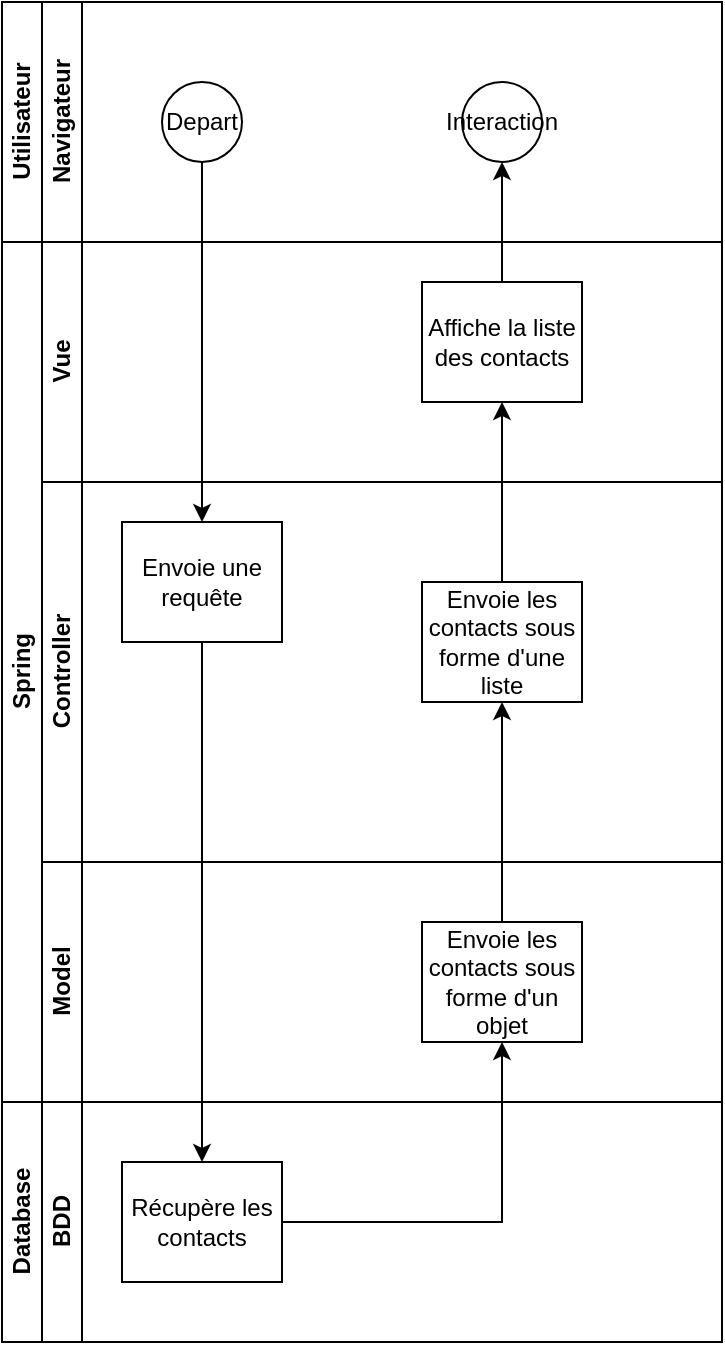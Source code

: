 <mxfile version="24.3.1" type="device">
  <diagram id="prtHgNgQTEPvFCAcTncT" name="Fonctionnement">
    <mxGraphModel dx="1674" dy="792" grid="1" gridSize="10" guides="1" tooltips="1" connect="1" arrows="1" fold="1" page="1" pageScale="1" pageWidth="827" pageHeight="1169" math="0" shadow="0">
      <root>
        <mxCell id="0" />
        <mxCell id="1" parent="0" />
        <mxCell id="dNxyNK7c78bLwvsdeMH5-19" value="Spring" style="swimlane;html=1;childLayout=stackLayout;resizeParent=1;resizeParentMax=0;horizontal=0;startSize=20;horizontalStack=0;" parent="1" vertex="1">
          <mxGeometry x="40" y="160" width="360" height="430" as="geometry" />
        </mxCell>
        <mxCell id="dNxyNK7c78bLwvsdeMH5-20" value="Vue" style="swimlane;html=1;startSize=20;horizontal=0;" parent="dNxyNK7c78bLwvsdeMH5-19" vertex="1">
          <mxGeometry x="20" width="340" height="120" as="geometry" />
        </mxCell>
        <mxCell id="Mf31v1rew2BpZwN2vk88-5" value="Affiche la liste des contacts" style="rounded=0;whiteSpace=wrap;html=1;fontFamily=Helvetica;fontSize=12;fontColor=#000000;align=center;" vertex="1" parent="dNxyNK7c78bLwvsdeMH5-20">
          <mxGeometry x="190" y="20" width="80" height="60" as="geometry" />
        </mxCell>
        <mxCell id="dNxyNK7c78bLwvsdeMH5-21" value="Controller" style="swimlane;html=1;startSize=20;horizontal=0;" parent="dNxyNK7c78bLwvsdeMH5-19" vertex="1">
          <mxGeometry x="20" y="120" width="340" height="190" as="geometry" />
        </mxCell>
        <mxCell id="dNxyNK7c78bLwvsdeMH5-24" value="Envoie une requête" style="rounded=0;whiteSpace=wrap;html=1;fontFamily=Helvetica;fontSize=12;fontColor=#000000;align=center;" parent="dNxyNK7c78bLwvsdeMH5-21" vertex="1">
          <mxGeometry x="40" y="20" width="80" height="60" as="geometry" />
        </mxCell>
        <mxCell id="Mf31v1rew2BpZwN2vk88-3" value="Envoie les contacts sous forme d&#39;une liste" style="rounded=0;whiteSpace=wrap;html=1;fontFamily=Helvetica;fontSize=12;fontColor=#000000;align=center;" vertex="1" parent="dNxyNK7c78bLwvsdeMH5-21">
          <mxGeometry x="190" y="50" width="80" height="60" as="geometry" />
        </mxCell>
        <mxCell id="dNxyNK7c78bLwvsdeMH5-22" value="Model" style="swimlane;html=1;startSize=20;horizontal=0;" parent="dNxyNK7c78bLwvsdeMH5-19" vertex="1">
          <mxGeometry x="20" y="310" width="340" height="120" as="geometry" />
        </mxCell>
        <mxCell id="Mf31v1rew2BpZwN2vk88-1" value="Envoie les contacts sous forme d&#39;un objet" style="rounded=0;whiteSpace=wrap;html=1;fontFamily=Helvetica;fontSize=12;fontColor=#000000;align=center;" vertex="1" parent="dNxyNK7c78bLwvsdeMH5-22">
          <mxGeometry x="190" y="30" width="80" height="60" as="geometry" />
        </mxCell>
        <mxCell id="Mf31v1rew2BpZwN2vk88-4" style="edgeStyle=orthogonalEdgeStyle;rounded=0;orthogonalLoop=1;jettySize=auto;html=1;entryX=0.5;entryY=1;entryDx=0;entryDy=0;" edge="1" parent="dNxyNK7c78bLwvsdeMH5-19" source="Mf31v1rew2BpZwN2vk88-1" target="Mf31v1rew2BpZwN2vk88-3">
          <mxGeometry relative="1" as="geometry" />
        </mxCell>
        <mxCell id="Mf31v1rew2BpZwN2vk88-6" style="edgeStyle=orthogonalEdgeStyle;rounded=0;orthogonalLoop=1;jettySize=auto;html=1;entryX=0.5;entryY=1;entryDx=0;entryDy=0;" edge="1" parent="dNxyNK7c78bLwvsdeMH5-19" source="Mf31v1rew2BpZwN2vk88-3" target="Mf31v1rew2BpZwN2vk88-5">
          <mxGeometry relative="1" as="geometry" />
        </mxCell>
        <mxCell id="X7bQhezaHKGuqj7OL6B1-7" value="Utilisateur" style="swimlane;html=1;childLayout=stackLayout;resizeParent=1;resizeParentMax=0;horizontal=0;startSize=20;horizontalStack=0;" parent="1" vertex="1">
          <mxGeometry x="40" y="40" width="360" height="120" as="geometry" />
        </mxCell>
        <mxCell id="X7bQhezaHKGuqj7OL6B1-8" value="Navigateur" style="swimlane;html=1;startSize=20;horizontal=0;" parent="X7bQhezaHKGuqj7OL6B1-7" vertex="1">
          <mxGeometry x="20" width="340" height="120" as="geometry" />
        </mxCell>
        <mxCell id="X7bQhezaHKGuqj7OL6B1-9" value="Depart" style="ellipse;whiteSpace=wrap;html=1;" parent="X7bQhezaHKGuqj7OL6B1-8" vertex="1">
          <mxGeometry x="60" y="40" width="40" height="40" as="geometry" />
        </mxCell>
        <mxCell id="X7bQhezaHKGuqj7OL6B1-12" value="Interaction" style="ellipse;whiteSpace=wrap;html=1;" parent="X7bQhezaHKGuqj7OL6B1-8" vertex="1">
          <mxGeometry x="210" y="40" width="40" height="40" as="geometry" />
        </mxCell>
        <mxCell id="X7bQhezaHKGuqj7OL6B1-17" value="Database" style="swimlane;html=1;childLayout=stackLayout;resizeParent=1;resizeParentMax=0;horizontal=0;startSize=20;horizontalStack=0;" parent="1" vertex="1">
          <mxGeometry x="40" y="590" width="360" height="120" as="geometry" />
        </mxCell>
        <mxCell id="X7bQhezaHKGuqj7OL6B1-18" value="BDD" style="swimlane;html=1;startSize=20;horizontal=0;" parent="X7bQhezaHKGuqj7OL6B1-17" vertex="1">
          <mxGeometry x="20" width="340" height="120" as="geometry" />
        </mxCell>
        <mxCell id="X7bQhezaHKGuqj7OL6B1-21" value="Récupère les contacts" style="rounded=0;whiteSpace=wrap;html=1;fontFamily=Helvetica;fontSize=12;fontColor=#000000;align=center;" parent="X7bQhezaHKGuqj7OL6B1-18" vertex="1">
          <mxGeometry x="40" y="30" width="80" height="60" as="geometry" />
        </mxCell>
        <mxCell id="X7bQhezaHKGuqj7OL6B1-27" style="edgeStyle=orthogonalEdgeStyle;rounded=0;orthogonalLoop=1;jettySize=auto;html=1;entryX=0.5;entryY=0;entryDx=0;entryDy=0;" parent="1" source="X7bQhezaHKGuqj7OL6B1-9" target="dNxyNK7c78bLwvsdeMH5-24" edge="1">
          <mxGeometry relative="1" as="geometry" />
        </mxCell>
        <mxCell id="X7bQhezaHKGuqj7OL6B1-30" style="edgeStyle=orthogonalEdgeStyle;rounded=0;orthogonalLoop=1;jettySize=auto;html=1;" parent="1" source="dNxyNK7c78bLwvsdeMH5-24" target="X7bQhezaHKGuqj7OL6B1-21" edge="1">
          <mxGeometry relative="1" as="geometry" />
        </mxCell>
        <mxCell id="Mf31v1rew2BpZwN2vk88-2" style="edgeStyle=orthogonalEdgeStyle;rounded=0;orthogonalLoop=1;jettySize=auto;html=1;entryX=0.5;entryY=1;entryDx=0;entryDy=0;" edge="1" parent="1" source="X7bQhezaHKGuqj7OL6B1-21" target="Mf31v1rew2BpZwN2vk88-1">
          <mxGeometry relative="1" as="geometry" />
        </mxCell>
        <mxCell id="Mf31v1rew2BpZwN2vk88-7" style="edgeStyle=orthogonalEdgeStyle;rounded=0;orthogonalLoop=1;jettySize=auto;html=1;" edge="1" parent="1" source="Mf31v1rew2BpZwN2vk88-5" target="X7bQhezaHKGuqj7OL6B1-12">
          <mxGeometry relative="1" as="geometry" />
        </mxCell>
      </root>
    </mxGraphModel>
  </diagram>
</mxfile>
